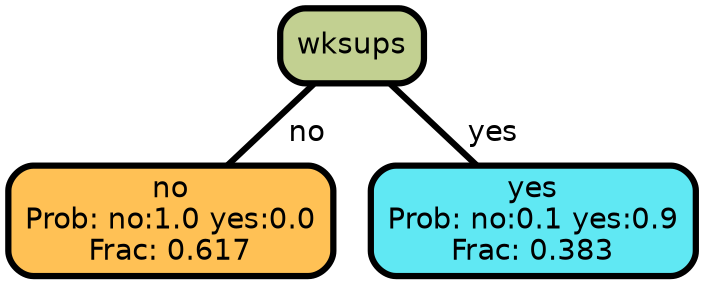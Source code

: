 graph Tree {
node [shape=box, style="filled, rounded",color="black",penwidth="3",fontcolor="black",                 fontname=helvetica] ;
graph [ranksep="0 equally", splines=straight,                 bgcolor=transparent, dpi=200] ;
edge [fontname=helvetica, color=black] ;
0 [label="no
Prob: no:1.0 yes:0.0
Frac: 0.617", fillcolor="#ffc155"] ;
1 [label="wksups", fillcolor="#c2d091"] ;
2 [label="yes
Prob: no:0.1 yes:0.9
Frac: 0.383", fillcolor="#60e8f3"] ;
1 -- 0 [label=" no",penwidth=3] ;
1 -- 2 [label=" yes",penwidth=3] ;
{rank = same;}}